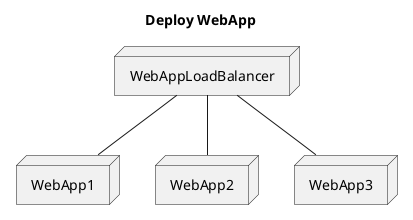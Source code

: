 @startuml
title Deploy WebApp
node WebAppLoadBalancer
node WebApp1
node WebApp2
node WebApp3

WebAppLoadBalancer -- WebApp1
WebAppLoadBalancer -- WebApp2
WebAppLoadBalancer -- WebApp3

@enduml
